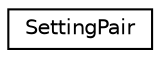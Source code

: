 digraph "Graphical Class Hierarchy"
{
  edge [fontname="Helvetica",fontsize="10",labelfontname="Helvetica",labelfontsize="10"];
  node [fontname="Helvetica",fontsize="10",shape=record];
  rankdir="LR";
  Node0 [label="SettingPair",height=0.2,width=0.4,color="black", fillcolor="white", style="filled",URL="$classSettingPair.html"];
}

